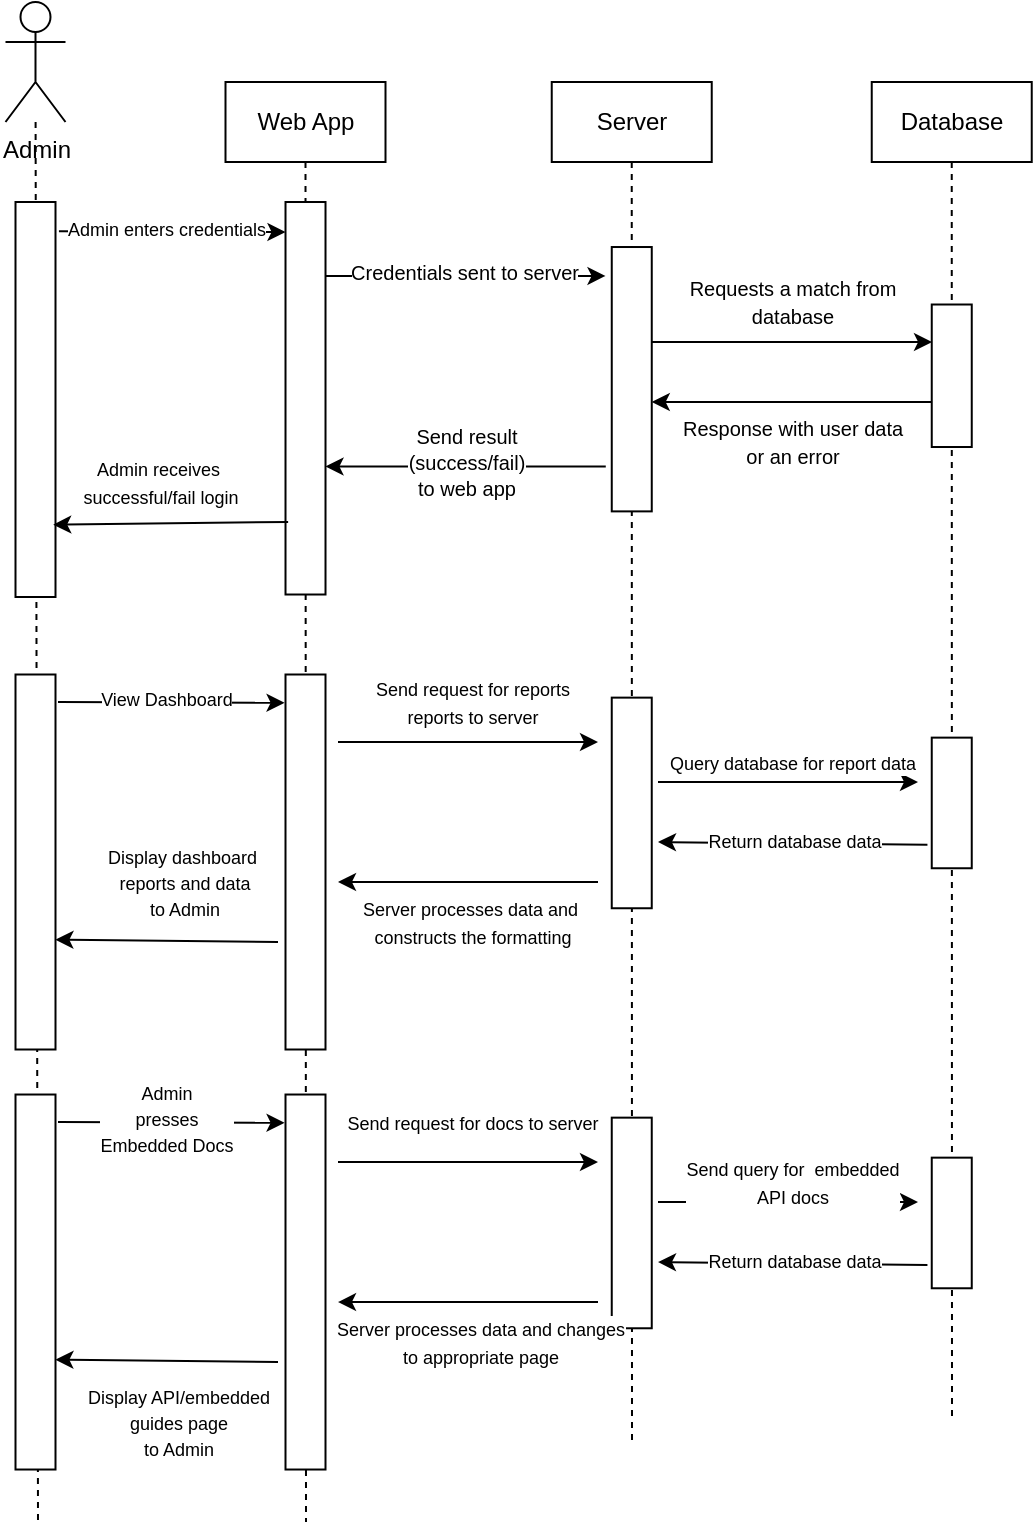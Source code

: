 <mxfile>
    <diagram id="Xay9FtSQFrpogEh6HGIx" name="Page-1">
        <mxGraphModel dx="540" dy="772" grid="1" gridSize="10" guides="1" tooltips="1" connect="1" arrows="1" fold="1" page="1" pageScale="1" pageWidth="850" pageHeight="1100" math="0" shadow="0">
            <root>
                <mxCell id="0"/>
                <mxCell id="1" parent="0"/>
                <mxCell id="42" style="edgeStyle=none;html=1;exitX=0.5;exitY=1;exitDx=0;exitDy=0;endArrow=none;endFill=0;dashed=1;" edge="1" parent="1" source="43">
                    <mxGeometry relative="1" as="geometry">
                        <mxPoint x="354" y="810" as="targetPoint"/>
                    </mxGeometry>
                </mxCell>
                <mxCell id="43" value="Web App" style="whiteSpace=wrap;html=1;" vertex="1" parent="1">
                    <mxGeometry x="313.75" y="90" width="80" height="40" as="geometry"/>
                </mxCell>
                <mxCell id="44" style="edgeStyle=none;html=1;exitX=0.5;exitY=1;exitDx=0;exitDy=0;endArrow=none;endFill=0;dashed=1;" edge="1" parent="1" source="45">
                    <mxGeometry relative="1" as="geometry">
                        <mxPoint x="677" y="760" as="targetPoint"/>
                    </mxGeometry>
                </mxCell>
                <mxCell id="45" value="Database" style="whiteSpace=wrap;html=1;" vertex="1" parent="1">
                    <mxGeometry x="636.87" y="90" width="80" height="40" as="geometry"/>
                </mxCell>
                <mxCell id="46" style="edgeStyle=none;html=1;exitX=0.5;exitY=1;exitDx=0;exitDy=0;endArrow=none;endFill=0;dashed=1;" edge="1" parent="1" source="47">
                    <mxGeometry relative="1" as="geometry">
                        <mxPoint x="517" y="770" as="targetPoint"/>
                    </mxGeometry>
                </mxCell>
                <mxCell id="47" value="Server" style="whiteSpace=wrap;html=1;" vertex="1" parent="1">
                    <mxGeometry x="476.87" y="90" width="80" height="40" as="geometry"/>
                </mxCell>
                <mxCell id="48" style="edgeStyle=none;html=1;endArrow=none;endFill=0;dashed=1;" edge="1" parent="1" source="49">
                    <mxGeometry relative="1" as="geometry">
                        <mxPoint x="220" y="810" as="targetPoint"/>
                        <mxPoint x="263.75" y="140" as="sourcePoint"/>
                    </mxGeometry>
                </mxCell>
                <mxCell id="49" value="Admin" style="shape=umlActor;verticalLabelPosition=bottom;verticalAlign=top;html=1;outlineConnect=0;" vertex="1" parent="1">
                    <mxGeometry x="203.75" y="50" width="30" height="60" as="geometry"/>
                </mxCell>
                <mxCell id="50" value="" style="rounded=0;whiteSpace=wrap;html=1;rotation=90;" vertex="1" parent="1">
                    <mxGeometry x="125" y="470" width="187.5" height="20" as="geometry"/>
                </mxCell>
                <mxCell id="51" value="" style="rounded=0;whiteSpace=wrap;html=1;rotation=90;" vertex="1" parent="1">
                    <mxGeometry x="260" y="470" width="187.5" height="20" as="geometry"/>
                </mxCell>
                <mxCell id="52" value="" style="rounded=0;whiteSpace=wrap;html=1;rotation=90;" vertex="1" parent="1">
                    <mxGeometry x="464.22" y="440.47" width="105.31" height="20" as="geometry"/>
                </mxCell>
                <mxCell id="53" value="" style="rounded=0;whiteSpace=wrap;html=1;rotation=90;" vertex="1" parent="1">
                    <mxGeometry x="644.22" y="440.47" width="65.31" height="20" as="geometry"/>
                </mxCell>
                <mxCell id="54" value="" style="edgeStyle=none;orthogonalLoop=1;jettySize=auto;html=1;endArrow=classic;endFill=1;exitX=0.074;exitY=-0.086;exitDx=0;exitDy=0;exitPerimeter=0;" edge="1" parent="1">
                    <mxGeometry width="80" relative="1" as="geometry">
                        <mxPoint x="230.0" y="399.995" as="sourcePoint"/>
                        <mxPoint x="343.28" y="400.38" as="targetPoint"/>
                        <Array as="points"/>
                    </mxGeometry>
                </mxCell>
                <mxCell id="55" value="&lt;font style=&quot;font-size: 9px;&quot;&gt;View Dashboard&lt;/font&gt;" style="edgeLabel;html=1;align=center;verticalAlign=middle;resizable=0;points=[];" vertex="1" connectable="0" parent="54">
                    <mxGeometry x="-0.334" y="2" relative="1" as="geometry">
                        <mxPoint x="16" as="offset"/>
                    </mxGeometry>
                </mxCell>
                <mxCell id="56" value="" style="edgeStyle=none;orthogonalLoop=1;jettySize=auto;html=1;endArrow=classic;endFill=1;" edge="1" parent="1">
                    <mxGeometry width="80" relative="1" as="geometry">
                        <mxPoint x="370" y="420" as="sourcePoint"/>
                        <mxPoint x="500" y="420" as="targetPoint"/>
                        <Array as="points"/>
                    </mxGeometry>
                </mxCell>
                <mxCell id="57" value="&lt;font style=&quot;font-size: 9px;&quot;&gt;Send request for reports&lt;br&gt;reports to server&lt;br&gt;&lt;/font&gt;" style="edgeLabel;html=1;align=center;verticalAlign=middle;resizable=0;points=[];" vertex="1" connectable="0" parent="56">
                    <mxGeometry x="-0.334" y="2" relative="1" as="geometry">
                        <mxPoint x="23" y="-18" as="offset"/>
                    </mxGeometry>
                </mxCell>
                <mxCell id="58" value="" style="edgeStyle=none;orthogonalLoop=1;jettySize=auto;html=1;endArrow=classic;endFill=1;" edge="1" parent="1">
                    <mxGeometry width="80" relative="1" as="geometry">
                        <mxPoint x="530" y="440" as="sourcePoint"/>
                        <mxPoint x="660" y="440" as="targetPoint"/>
                        <Array as="points"/>
                    </mxGeometry>
                </mxCell>
                <mxCell id="59" value="&lt;font style=&quot;font-size: 9px;&quot;&gt;Query database for report data&lt;br&gt;&lt;/font&gt;" style="edgeLabel;html=1;align=center;verticalAlign=middle;resizable=0;points=[];" vertex="1" connectable="0" parent="58">
                    <mxGeometry x="-0.334" y="2" relative="1" as="geometry">
                        <mxPoint x="23" y="-8" as="offset"/>
                    </mxGeometry>
                </mxCell>
                <mxCell id="60" value="" style="edgeStyle=none;orthogonalLoop=1;jettySize=auto;html=1;endArrow=none;endFill=0;startArrow=classic;startFill=1;entryX=0.821;entryY=1.108;entryDx=0;entryDy=0;entryPerimeter=0;" edge="1" parent="1" target="53">
                    <mxGeometry width="80" relative="1" as="geometry">
                        <mxPoint x="530" y="470" as="sourcePoint"/>
                        <mxPoint x="660" y="470" as="targetPoint"/>
                        <Array as="points"/>
                    </mxGeometry>
                </mxCell>
                <mxCell id="61" value="&lt;font style=&quot;font-size: 9px;&quot;&gt;Return database data&lt;/font&gt;" style="edgeLabel;html=1;align=center;verticalAlign=middle;resizable=0;points=[];" vertex="1" connectable="0" parent="60">
                    <mxGeometry x="-0.334" y="2" relative="1" as="geometry">
                        <mxPoint x="23" as="offset"/>
                    </mxGeometry>
                </mxCell>
                <mxCell id="62" value="" style="edgeStyle=none;orthogonalLoop=1;jettySize=auto;html=1;endArrow=none;endFill=0;startArrow=classic;startFill=1;" edge="1" parent="1">
                    <mxGeometry width="80" relative="1" as="geometry">
                        <mxPoint x="370" y="490" as="sourcePoint"/>
                        <mxPoint x="500" y="490" as="targetPoint"/>
                        <Array as="points"/>
                    </mxGeometry>
                </mxCell>
                <mxCell id="63" value="&lt;font style=&quot;font-size: 9px;&quot;&gt;Server processes data and&amp;nbsp;&lt;br&gt;constructs the formatting&lt;br&gt;&lt;/font&gt;" style="edgeLabel;html=1;align=center;verticalAlign=middle;resizable=0;points=[];" vertex="1" connectable="0" parent="62">
                    <mxGeometry x="-0.334" y="2" relative="1" as="geometry">
                        <mxPoint x="23" y="22" as="offset"/>
                    </mxGeometry>
                </mxCell>
                <mxCell id="64" value="" style="edgeStyle=none;orthogonalLoop=1;jettySize=auto;html=1;endArrow=none;endFill=0;startArrow=classic;startFill=1;exitX=0.707;exitY=0.002;exitDx=0;exitDy=0;exitPerimeter=0;" edge="1" parent="1" source="50">
                    <mxGeometry width="80" relative="1" as="geometry">
                        <mxPoint x="240" y="521" as="sourcePoint"/>
                        <mxPoint x="340" y="520" as="targetPoint"/>
                        <Array as="points"/>
                    </mxGeometry>
                </mxCell>
                <mxCell id="65" value="&lt;font style=&quot;font-size: 9px;&quot;&gt;Display dashboard&amp;nbsp;&lt;br&gt;reports and data&lt;br&gt;to Admin&lt;br&gt;&lt;/font&gt;" style="edgeLabel;html=1;align=center;verticalAlign=middle;resizable=0;points=[];" vertex="1" connectable="0" parent="64">
                    <mxGeometry x="-0.334" y="2" relative="1" as="geometry">
                        <mxPoint x="27" y="-27" as="offset"/>
                    </mxGeometry>
                </mxCell>
                <mxCell id="66" value="" style="rounded=0;whiteSpace=wrap;html=1;rotation=90;" vertex="1" parent="1">
                    <mxGeometry x="120" y="238.75" width="197.5" height="20" as="geometry"/>
                </mxCell>
                <mxCell id="67" value="" style="rounded=0;whiteSpace=wrap;html=1;rotation=90;" vertex="1" parent="1">
                    <mxGeometry x="255.63" y="238.13" width="196.25" height="20" as="geometry"/>
                </mxCell>
                <mxCell id="68" value="" style="rounded=0;whiteSpace=wrap;html=1;rotation=90;" vertex="1" parent="1">
                    <mxGeometry x="450.79" y="228.6" width="132.18" height="20" as="geometry"/>
                </mxCell>
                <mxCell id="69" value="" style="rounded=0;whiteSpace=wrap;html=1;rotation=90;" vertex="1" parent="1">
                    <mxGeometry x="641.25" y="226.88" width="71.25" height="20" as="geometry"/>
                </mxCell>
                <mxCell id="70" value="" style="edgeStyle=none;orthogonalLoop=1;jettySize=auto;html=1;endArrow=classic;endFill=1;exitX=0.074;exitY=-0.086;exitDx=0;exitDy=0;exitPerimeter=0;" edge="1" parent="1" source="66">
                    <mxGeometry width="80" relative="1" as="geometry">
                        <mxPoint x="233.75" y="170" as="sourcePoint"/>
                        <mxPoint x="343.75" y="165" as="targetPoint"/>
                        <Array as="points"/>
                    </mxGeometry>
                </mxCell>
                <mxCell id="71" value="&lt;font style=&quot;font-size: 9px;&quot;&gt;Admin enters credentials&lt;br&gt;&lt;/font&gt;" style="edgeLabel;html=1;align=center;verticalAlign=middle;resizable=0;points=[];" vertex="1" connectable="0" parent="70">
                    <mxGeometry x="-0.334" y="2" relative="1" as="geometry">
                        <mxPoint x="16" as="offset"/>
                    </mxGeometry>
                </mxCell>
                <mxCell id="72" value="" style="edgeStyle=none;orthogonalLoop=1;jettySize=auto;html=1;endArrow=classic;endFill=1;entryX=0.113;entryY=1;entryDx=0;entryDy=0;entryPerimeter=0;exitX=0.113;exitY=0.007;exitDx=0;exitDy=0;exitPerimeter=0;" edge="1" parent="1">
                    <mxGeometry width="80" relative="1" as="geometry">
                        <mxPoint x="363.61" y="186.945" as="sourcePoint"/>
                        <mxPoint x="503.75" y="186.945" as="targetPoint"/>
                        <Array as="points"/>
                    </mxGeometry>
                </mxCell>
                <mxCell id="73" value="&lt;font size=&quot;1&quot;&gt;Credentials sent to server&lt;/font&gt;" style="edgeLabel;html=1;align=center;verticalAlign=middle;resizable=0;points=[];" vertex="1" connectable="0" parent="72">
                    <mxGeometry x="-0.334" y="2" relative="1" as="geometry">
                        <mxPoint x="23" as="offset"/>
                    </mxGeometry>
                </mxCell>
                <mxCell id="74" value="" style="edgeStyle=none;orthogonalLoop=1;jettySize=auto;html=1;endArrow=classic;endFill=1;entryX=0.113;entryY=1;entryDx=0;entryDy=0;entryPerimeter=0;exitX=0.113;exitY=0.007;exitDx=0;exitDy=0;exitPerimeter=0;" edge="1" parent="1">
                    <mxGeometry width="80" relative="1" as="geometry">
                        <mxPoint x="526.87" y="220.005" as="sourcePoint"/>
                        <mxPoint x="667.01" y="220.005" as="targetPoint"/>
                        <Array as="points"/>
                    </mxGeometry>
                </mxCell>
                <mxCell id="75" value="&lt;font size=&quot;1&quot;&gt;Requests a match from&lt;br&gt;database&lt;br&gt;&lt;/font&gt;" style="edgeLabel;html=1;align=center;verticalAlign=middle;resizable=0;points=[];" vertex="1" connectable="0" parent="74">
                    <mxGeometry x="-0.334" y="2" relative="1" as="geometry">
                        <mxPoint x="23" y="-18" as="offset"/>
                    </mxGeometry>
                </mxCell>
                <mxCell id="76" value="" style="edgeStyle=none;orthogonalLoop=1;jettySize=auto;html=1;endArrow=none;endFill=0;entryX=0.113;entryY=1;entryDx=0;entryDy=0;entryPerimeter=0;exitX=0.113;exitY=0.007;exitDx=0;exitDy=0;exitPerimeter=0;startArrow=classic;startFill=1;" edge="1" parent="1">
                    <mxGeometry width="80" relative="1" as="geometry">
                        <mxPoint x="526.87" y="250.005" as="sourcePoint"/>
                        <mxPoint x="667.01" y="250.005" as="targetPoint"/>
                        <Array as="points"/>
                    </mxGeometry>
                </mxCell>
                <mxCell id="77" value="&lt;font size=&quot;1&quot;&gt;Response with user data&lt;br&gt;or an error&lt;br&gt;&lt;/font&gt;" style="edgeLabel;html=1;align=center;verticalAlign=middle;resizable=0;points=[];" vertex="1" connectable="0" parent="76">
                    <mxGeometry x="-0.334" y="2" relative="1" as="geometry">
                        <mxPoint x="23" y="22" as="offset"/>
                    </mxGeometry>
                </mxCell>
                <mxCell id="78" value="" style="edgeStyle=none;orthogonalLoop=1;jettySize=auto;html=1;endArrow=none;endFill=0;entryX=0.113;entryY=1;entryDx=0;entryDy=0;entryPerimeter=0;exitX=0.113;exitY=0.007;exitDx=0;exitDy=0;exitPerimeter=0;startArrow=classic;startFill=1;" edge="1" parent="1">
                    <mxGeometry width="80" relative="1" as="geometry">
                        <mxPoint x="363.75" y="282.215" as="sourcePoint"/>
                        <mxPoint x="503.89" y="282.215" as="targetPoint"/>
                        <Array as="points"/>
                    </mxGeometry>
                </mxCell>
                <mxCell id="79" value="&lt;font size=&quot;1&quot;&gt;Send result&lt;br&gt;(success/fail)&lt;br&gt;to web app&lt;br&gt;&lt;/font&gt;" style="edgeLabel;html=1;align=center;verticalAlign=middle;resizable=0;points=[];" vertex="1" connectable="0" parent="78">
                    <mxGeometry x="-0.334" y="2" relative="1" as="geometry">
                        <mxPoint x="23" as="offset"/>
                    </mxGeometry>
                </mxCell>
                <mxCell id="80" value="" style="edgeStyle=none;orthogonalLoop=1;jettySize=auto;html=1;endArrow=none;endFill=0;exitX=0.817;exitY=0.057;exitDx=0;exitDy=0;exitPerimeter=0;startArrow=classic;startFill=1;entryX=0.815;entryY=0.934;entryDx=0;entryDy=0;entryPerimeter=0;" edge="1" parent="1" source="66" target="67">
                    <mxGeometry width="80" relative="1" as="geometry">
                        <mxPoint x="233.75" y="310" as="sourcePoint"/>
                        <mxPoint x="343.75" y="310" as="targetPoint"/>
                        <Array as="points"/>
                    </mxGeometry>
                </mxCell>
                <mxCell id="81" value="&lt;font style=&quot;font-size: 9px;&quot;&gt;Admin receives&amp;nbsp;&lt;br&gt;successful/fail login&lt;br&gt;&lt;/font&gt;" style="edgeLabel;html=1;align=center;verticalAlign=middle;resizable=0;points=[];" vertex="1" connectable="0" parent="80">
                    <mxGeometry x="-0.334" y="2" relative="1" as="geometry">
                        <mxPoint x="14" y="-19" as="offset"/>
                    </mxGeometry>
                </mxCell>
                <mxCell id="82" value="" style="rounded=0;whiteSpace=wrap;html=1;rotation=90;" vertex="1" parent="1">
                    <mxGeometry x="125" y="680.01" width="187.5" height="20" as="geometry"/>
                </mxCell>
                <mxCell id="83" value="" style="rounded=0;whiteSpace=wrap;html=1;rotation=90;" vertex="1" parent="1">
                    <mxGeometry x="260" y="680.01" width="187.5" height="20" as="geometry"/>
                </mxCell>
                <mxCell id="84" value="" style="rounded=0;whiteSpace=wrap;html=1;rotation=90;" vertex="1" parent="1">
                    <mxGeometry x="464.22" y="650.48" width="105.31" height="20" as="geometry"/>
                </mxCell>
                <mxCell id="85" value="" style="rounded=0;whiteSpace=wrap;html=1;rotation=90;" vertex="1" parent="1">
                    <mxGeometry x="644.22" y="650.48" width="65.31" height="20" as="geometry"/>
                </mxCell>
                <mxCell id="86" value="" style="edgeStyle=none;orthogonalLoop=1;jettySize=auto;html=1;endArrow=classic;endFill=1;exitX=0.074;exitY=-0.086;exitDx=0;exitDy=0;exitPerimeter=0;" edge="1" parent="1">
                    <mxGeometry width="80" relative="1" as="geometry">
                        <mxPoint x="230.0" y="610.005" as="sourcePoint"/>
                        <mxPoint x="343.28" y="610.39" as="targetPoint"/>
                        <Array as="points"/>
                    </mxGeometry>
                </mxCell>
                <mxCell id="87" value="&lt;font style=&quot;font-size: 9px;&quot;&gt;Admin &lt;br&gt;presses&lt;br&gt;Embedded Docs&lt;/font&gt;" style="edgeLabel;html=1;align=center;verticalAlign=middle;resizable=0;points=[];" vertex="1" connectable="0" parent="86">
                    <mxGeometry x="-0.334" y="2" relative="1" as="geometry">
                        <mxPoint x="16" as="offset"/>
                    </mxGeometry>
                </mxCell>
                <mxCell id="88" value="" style="edgeStyle=none;orthogonalLoop=1;jettySize=auto;html=1;endArrow=classic;endFill=1;" edge="1" parent="1">
                    <mxGeometry width="80" relative="1" as="geometry">
                        <mxPoint x="370" y="630.01" as="sourcePoint"/>
                        <mxPoint x="500" y="630.01" as="targetPoint"/>
                        <Array as="points"/>
                    </mxGeometry>
                </mxCell>
                <mxCell id="89" value="&lt;font style=&quot;font-size: 9px;&quot;&gt;Send request for docs to server&lt;br&gt;&lt;/font&gt;" style="edgeLabel;html=1;align=center;verticalAlign=middle;resizable=0;points=[];" vertex="1" connectable="0" parent="88">
                    <mxGeometry x="-0.334" y="2" relative="1" as="geometry">
                        <mxPoint x="23" y="-18" as="offset"/>
                    </mxGeometry>
                </mxCell>
                <mxCell id="90" value="" style="edgeStyle=none;orthogonalLoop=1;jettySize=auto;html=1;endArrow=classic;endFill=1;" edge="1" parent="1">
                    <mxGeometry width="80" relative="1" as="geometry">
                        <mxPoint x="530" y="650.01" as="sourcePoint"/>
                        <mxPoint x="660" y="650.01" as="targetPoint"/>
                        <Array as="points"/>
                    </mxGeometry>
                </mxCell>
                <mxCell id="91" value="&lt;font style=&quot;font-size: 9px;&quot;&gt;Send query for&amp;nbsp; embedded&lt;br&gt;API docs&lt;br&gt;&lt;/font&gt;" style="edgeLabel;html=1;align=center;verticalAlign=middle;resizable=0;points=[];" vertex="1" connectable="0" parent="90">
                    <mxGeometry x="-0.334" y="2" relative="1" as="geometry">
                        <mxPoint x="23" y="-8" as="offset"/>
                    </mxGeometry>
                </mxCell>
                <mxCell id="92" value="" style="edgeStyle=none;orthogonalLoop=1;jettySize=auto;html=1;endArrow=none;endFill=0;startArrow=classic;startFill=1;entryX=0.821;entryY=1.108;entryDx=0;entryDy=0;entryPerimeter=0;" edge="1" parent="1" target="85">
                    <mxGeometry width="80" relative="1" as="geometry">
                        <mxPoint x="530" y="680.01" as="sourcePoint"/>
                        <mxPoint x="660" y="680.01" as="targetPoint"/>
                        <Array as="points"/>
                    </mxGeometry>
                </mxCell>
                <mxCell id="93" value="&lt;font style=&quot;font-size: 9px;&quot;&gt;Return database data&lt;/font&gt;" style="edgeLabel;html=1;align=center;verticalAlign=middle;resizable=0;points=[];" vertex="1" connectable="0" parent="92">
                    <mxGeometry x="-0.334" y="2" relative="1" as="geometry">
                        <mxPoint x="23" as="offset"/>
                    </mxGeometry>
                </mxCell>
                <mxCell id="94" value="" style="edgeStyle=none;orthogonalLoop=1;jettySize=auto;html=1;endArrow=none;endFill=0;startArrow=classic;startFill=1;" edge="1" parent="1">
                    <mxGeometry width="80" relative="1" as="geometry">
                        <mxPoint x="370" y="700.01" as="sourcePoint"/>
                        <mxPoint x="500" y="700.01" as="targetPoint"/>
                        <Array as="points"/>
                    </mxGeometry>
                </mxCell>
                <mxCell id="95" value="&lt;font style=&quot;font-size: 9px;&quot;&gt;Server processes data and changes&lt;br&gt;to appropriate page&lt;br&gt;&lt;/font&gt;" style="edgeLabel;html=1;align=center;verticalAlign=middle;resizable=0;points=[];" vertex="1" connectable="0" parent="94">
                    <mxGeometry x="-0.334" y="2" relative="1" as="geometry">
                        <mxPoint x="27" y="22" as="offset"/>
                    </mxGeometry>
                </mxCell>
                <mxCell id="96" value="" style="edgeStyle=none;orthogonalLoop=1;jettySize=auto;html=1;endArrow=none;endFill=0;startArrow=classic;startFill=1;exitX=0.707;exitY=0.002;exitDx=0;exitDy=0;exitPerimeter=0;" edge="1" parent="1" source="82">
                    <mxGeometry width="80" relative="1" as="geometry">
                        <mxPoint x="240" y="731.01" as="sourcePoint"/>
                        <mxPoint x="340" y="730.01" as="targetPoint"/>
                        <Array as="points"/>
                    </mxGeometry>
                </mxCell>
                <mxCell id="97" value="&lt;font style=&quot;font-size: 9px;&quot;&gt;Display API/embedded&lt;br&gt;guides page&lt;br&gt;to Admin&lt;br&gt;&lt;/font&gt;" style="edgeLabel;html=1;align=center;verticalAlign=middle;resizable=0;points=[];" vertex="1" connectable="0" parent="96">
                    <mxGeometry x="-0.334" y="2" relative="1" as="geometry">
                        <mxPoint x="24" y="33" as="offset"/>
                    </mxGeometry>
                </mxCell>
            </root>
        </mxGraphModel>
    </diagram>
</mxfile>